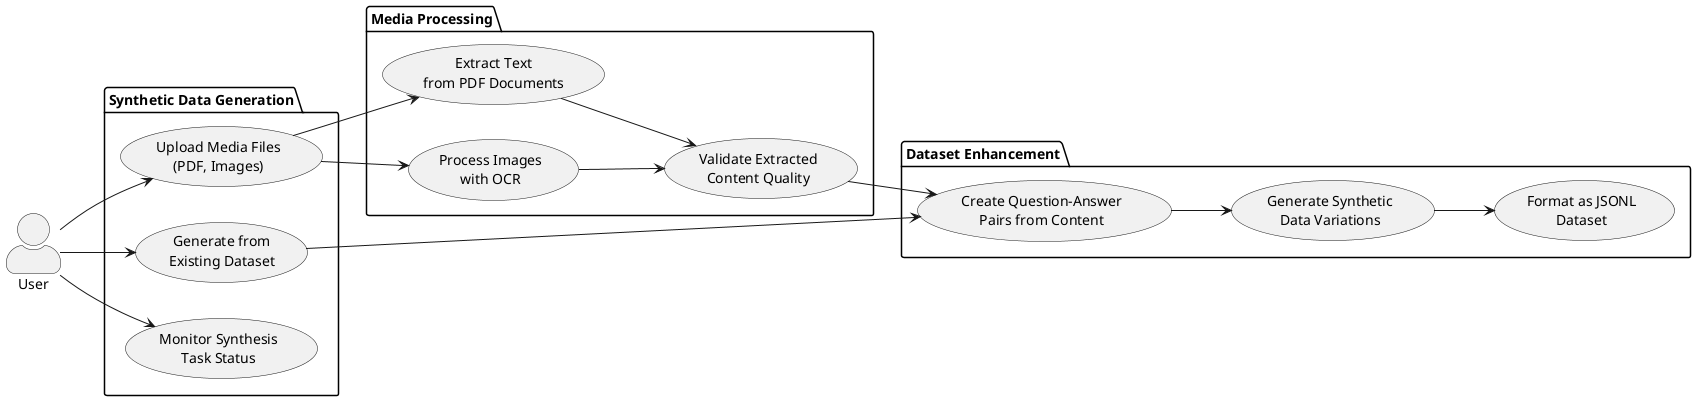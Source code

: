 @startuml use-cases-synthesis
left to right direction
skinparam actorStyle awesome
actor User

package "Synthetic Data Generation" {
    usecase UploadMedia as "Upload Media Files\n(PDF, Images)"
    usecase GenerateFromDataset as "Generate from\nExisting Dataset"
    usecase MonitorSynthesis as "Monitor Synthesis\nTask Status"
}

package "Media Processing" {
    usecase ExtractFromPDF as "Extract Text\nfrom PDF Documents"
    usecase ProcessImages as "Process Images\nwith OCR"
    usecase ValidateContent as "Validate Extracted\nContent Quality"
}

package "Dataset Enhancement" {
    usecase CreateQuestionPairs as "Create Question-Answer\nPairs from Content"
    usecase GenerateVariations as "Generate Synthetic\nData Variations"
    usecase FormatOutput as "Format as JSONL\nDataset"
}

User --> UploadMedia
User --> GenerateFromDataset
User --> MonitorSynthesis

UploadMedia --> ExtractFromPDF
UploadMedia --> ProcessImages
ExtractFromPDF --> ValidateContent
ProcessImages --> ValidateContent

GenerateFromDataset --> CreateQuestionPairs
ValidateContent --> CreateQuestionPairs
CreateQuestionPairs --> GenerateVariations
GenerateVariations --> FormatOutput

@enduml